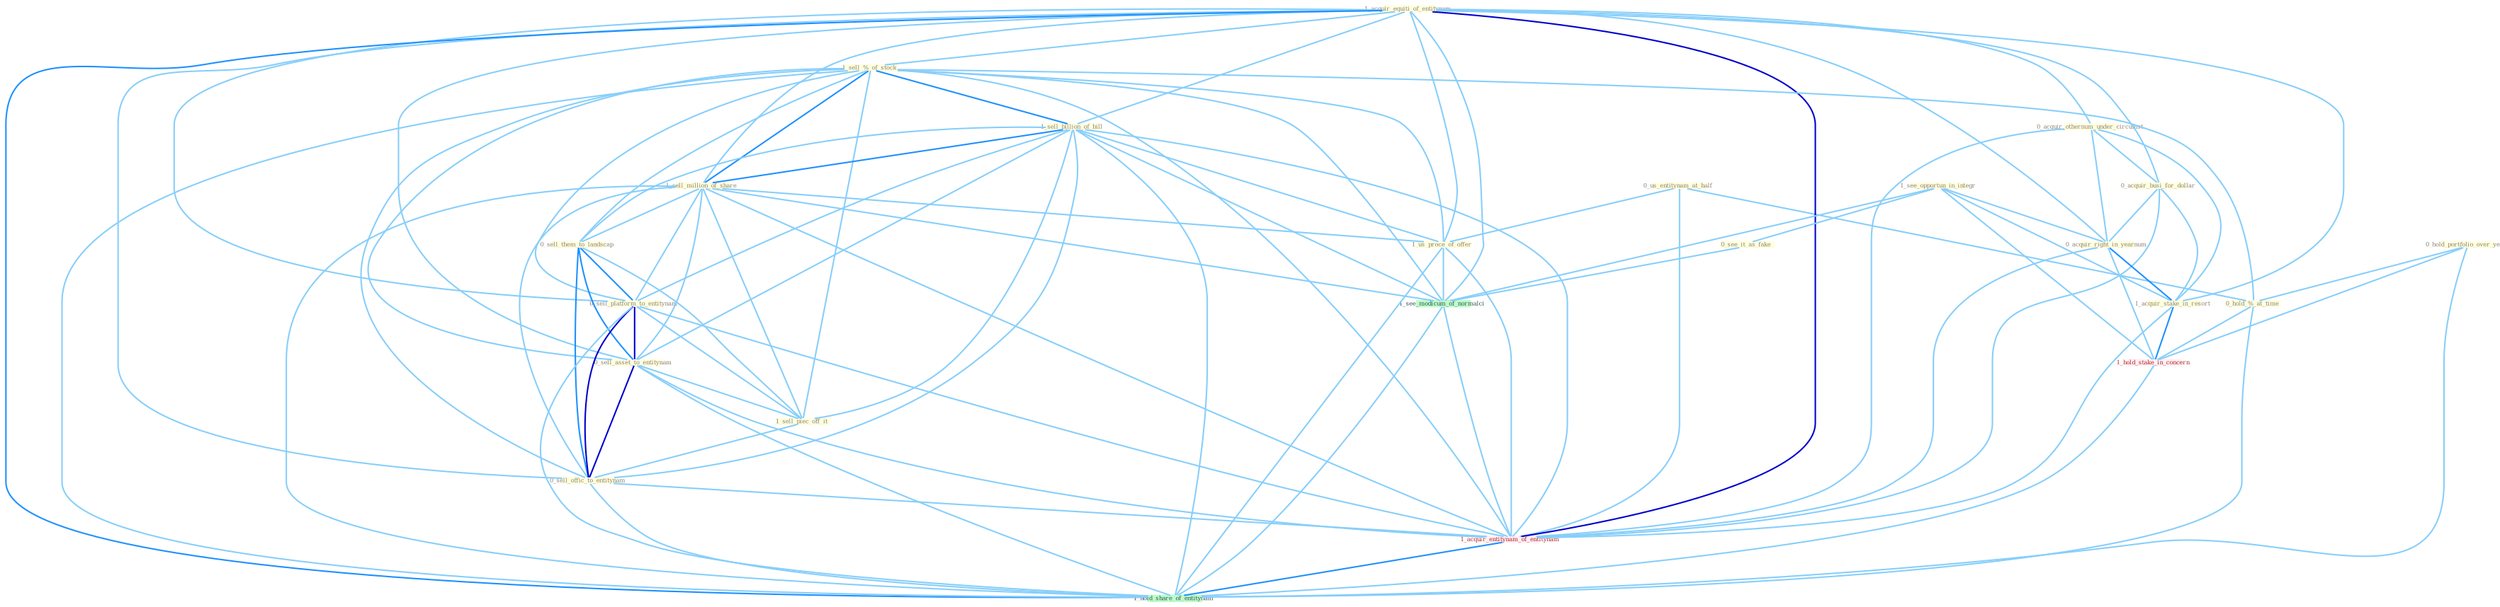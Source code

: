 Graph G{ 
    node
    [shape=polygon,style=filled,width=.5,height=.06,color="#BDFCC9",fixedsize=true,fontsize=4,
    fontcolor="#2f4f4f"];
    {node
    [color="#ffffe0", fontcolor="#8b7d6b"] "0_us_entitynam_at_half " "1_acquir_equiti_of_entitynam " "0_hold_portfolio_over_year " "1_sell_%_of_stock " "0_acquir_othernum_under_circumst " "0_acquir_busi_for_dollar " "1_sell_billion_of_bill " "1_sell_million_of_share " "0_sell_them_to_landscap " "1_us_proce_of_offer " "0_hold_%_at_time " "0_sell_platform_to_entitynam " "0_sell_asset_to_entitynam " "1_sell_piec_off_it " "1_see_opportun_in_integr " "0_see_it_as_fake " "0_acquir_right_in_yearnum " "0_sell_offic_to_entitynam " "1_acquir_stake_in_resort "}
{node [color="#fff0f5", fontcolor="#b22222"] "1_hold_stake_in_concern " "1_acquir_entitynam_of_entitynam "}
edge [color="#B0E2FF"];

	"0_us_entitynam_at_half " -- "1_us_proce_of_offer " [w="1", color="#87cefa" ];
	"0_us_entitynam_at_half " -- "0_hold_%_at_time " [w="1", color="#87cefa" ];
	"0_us_entitynam_at_half " -- "1_acquir_entitynam_of_entitynam " [w="1", color="#87cefa" ];
	"1_acquir_equiti_of_entitynam " -- "1_sell_%_of_stock " [w="1", color="#87cefa" ];
	"1_acquir_equiti_of_entitynam " -- "0_acquir_othernum_under_circumst " [w="1", color="#87cefa" ];
	"1_acquir_equiti_of_entitynam " -- "0_acquir_busi_for_dollar " [w="1", color="#87cefa" ];
	"1_acquir_equiti_of_entitynam " -- "1_sell_billion_of_bill " [w="1", color="#87cefa" ];
	"1_acquir_equiti_of_entitynam " -- "1_sell_million_of_share " [w="1", color="#87cefa" ];
	"1_acquir_equiti_of_entitynam " -- "1_us_proce_of_offer " [w="1", color="#87cefa" ];
	"1_acquir_equiti_of_entitynam " -- "0_sell_platform_to_entitynam " [w="1", color="#87cefa" ];
	"1_acquir_equiti_of_entitynam " -- "0_sell_asset_to_entitynam " [w="1", color="#87cefa" ];
	"1_acquir_equiti_of_entitynam " -- "0_acquir_right_in_yearnum " [w="1", color="#87cefa" ];
	"1_acquir_equiti_of_entitynam " -- "0_sell_offic_to_entitynam " [w="1", color="#87cefa" ];
	"1_acquir_equiti_of_entitynam " -- "1_acquir_stake_in_resort " [w="1", color="#87cefa" ];
	"1_acquir_equiti_of_entitynam " -- "1_see_modicum_of_normalci " [w="1", color="#87cefa" ];
	"1_acquir_equiti_of_entitynam " -- "1_acquir_entitynam_of_entitynam " [w="3", color="#0000cd" , len=0.6];
	"1_acquir_equiti_of_entitynam " -- "1_hold_share_of_entitynam " [w="2", color="#1e90ff" , len=0.8];
	"0_hold_portfolio_over_year " -- "0_hold_%_at_time " [w="1", color="#87cefa" ];
	"0_hold_portfolio_over_year " -- "1_hold_stake_in_concern " [w="1", color="#87cefa" ];
	"0_hold_portfolio_over_year " -- "1_hold_share_of_entitynam " [w="1", color="#87cefa" ];
	"1_sell_%_of_stock " -- "1_sell_billion_of_bill " [w="2", color="#1e90ff" , len=0.8];
	"1_sell_%_of_stock " -- "1_sell_million_of_share " [w="2", color="#1e90ff" , len=0.8];
	"1_sell_%_of_stock " -- "0_sell_them_to_landscap " [w="1", color="#87cefa" ];
	"1_sell_%_of_stock " -- "1_us_proce_of_offer " [w="1", color="#87cefa" ];
	"1_sell_%_of_stock " -- "0_hold_%_at_time " [w="1", color="#87cefa" ];
	"1_sell_%_of_stock " -- "0_sell_platform_to_entitynam " [w="1", color="#87cefa" ];
	"1_sell_%_of_stock " -- "0_sell_asset_to_entitynam " [w="1", color="#87cefa" ];
	"1_sell_%_of_stock " -- "1_sell_piec_off_it " [w="1", color="#87cefa" ];
	"1_sell_%_of_stock " -- "0_sell_offic_to_entitynam " [w="1", color="#87cefa" ];
	"1_sell_%_of_stock " -- "1_see_modicum_of_normalci " [w="1", color="#87cefa" ];
	"1_sell_%_of_stock " -- "1_acquir_entitynam_of_entitynam " [w="1", color="#87cefa" ];
	"1_sell_%_of_stock " -- "1_hold_share_of_entitynam " [w="1", color="#87cefa" ];
	"0_acquir_othernum_under_circumst " -- "0_acquir_busi_for_dollar " [w="1", color="#87cefa" ];
	"0_acquir_othernum_under_circumst " -- "0_acquir_right_in_yearnum " [w="1", color="#87cefa" ];
	"0_acquir_othernum_under_circumst " -- "1_acquir_stake_in_resort " [w="1", color="#87cefa" ];
	"0_acquir_othernum_under_circumst " -- "1_acquir_entitynam_of_entitynam " [w="1", color="#87cefa" ];
	"0_acquir_busi_for_dollar " -- "0_acquir_right_in_yearnum " [w="1", color="#87cefa" ];
	"0_acquir_busi_for_dollar " -- "1_acquir_stake_in_resort " [w="1", color="#87cefa" ];
	"0_acquir_busi_for_dollar " -- "1_acquir_entitynam_of_entitynam " [w="1", color="#87cefa" ];
	"1_sell_billion_of_bill " -- "1_sell_million_of_share " [w="2", color="#1e90ff" , len=0.8];
	"1_sell_billion_of_bill " -- "0_sell_them_to_landscap " [w="1", color="#87cefa" ];
	"1_sell_billion_of_bill " -- "1_us_proce_of_offer " [w="1", color="#87cefa" ];
	"1_sell_billion_of_bill " -- "0_sell_platform_to_entitynam " [w="1", color="#87cefa" ];
	"1_sell_billion_of_bill " -- "0_sell_asset_to_entitynam " [w="1", color="#87cefa" ];
	"1_sell_billion_of_bill " -- "1_sell_piec_off_it " [w="1", color="#87cefa" ];
	"1_sell_billion_of_bill " -- "0_sell_offic_to_entitynam " [w="1", color="#87cefa" ];
	"1_sell_billion_of_bill " -- "1_see_modicum_of_normalci " [w="1", color="#87cefa" ];
	"1_sell_billion_of_bill " -- "1_acquir_entitynam_of_entitynam " [w="1", color="#87cefa" ];
	"1_sell_billion_of_bill " -- "1_hold_share_of_entitynam " [w="1", color="#87cefa" ];
	"1_sell_million_of_share " -- "0_sell_them_to_landscap " [w="1", color="#87cefa" ];
	"1_sell_million_of_share " -- "1_us_proce_of_offer " [w="1", color="#87cefa" ];
	"1_sell_million_of_share " -- "0_sell_platform_to_entitynam " [w="1", color="#87cefa" ];
	"1_sell_million_of_share " -- "0_sell_asset_to_entitynam " [w="1", color="#87cefa" ];
	"1_sell_million_of_share " -- "1_sell_piec_off_it " [w="1", color="#87cefa" ];
	"1_sell_million_of_share " -- "0_sell_offic_to_entitynam " [w="1", color="#87cefa" ];
	"1_sell_million_of_share " -- "1_see_modicum_of_normalci " [w="1", color="#87cefa" ];
	"1_sell_million_of_share " -- "1_acquir_entitynam_of_entitynam " [w="1", color="#87cefa" ];
	"1_sell_million_of_share " -- "1_hold_share_of_entitynam " [w="1", color="#87cefa" ];
	"0_sell_them_to_landscap " -- "0_sell_platform_to_entitynam " [w="2", color="#1e90ff" , len=0.8];
	"0_sell_them_to_landscap " -- "0_sell_asset_to_entitynam " [w="2", color="#1e90ff" , len=0.8];
	"0_sell_them_to_landscap " -- "1_sell_piec_off_it " [w="1", color="#87cefa" ];
	"0_sell_them_to_landscap " -- "0_sell_offic_to_entitynam " [w="2", color="#1e90ff" , len=0.8];
	"1_us_proce_of_offer " -- "1_see_modicum_of_normalci " [w="1", color="#87cefa" ];
	"1_us_proce_of_offer " -- "1_acquir_entitynam_of_entitynam " [w="1", color="#87cefa" ];
	"1_us_proce_of_offer " -- "1_hold_share_of_entitynam " [w="1", color="#87cefa" ];
	"0_hold_%_at_time " -- "1_hold_stake_in_concern " [w="1", color="#87cefa" ];
	"0_hold_%_at_time " -- "1_hold_share_of_entitynam " [w="1", color="#87cefa" ];
	"0_sell_platform_to_entitynam " -- "0_sell_asset_to_entitynam " [w="3", color="#0000cd" , len=0.6];
	"0_sell_platform_to_entitynam " -- "1_sell_piec_off_it " [w="1", color="#87cefa" ];
	"0_sell_platform_to_entitynam " -- "0_sell_offic_to_entitynam " [w="3", color="#0000cd" , len=0.6];
	"0_sell_platform_to_entitynam " -- "1_acquir_entitynam_of_entitynam " [w="1", color="#87cefa" ];
	"0_sell_platform_to_entitynam " -- "1_hold_share_of_entitynam " [w="1", color="#87cefa" ];
	"0_sell_asset_to_entitynam " -- "1_sell_piec_off_it " [w="1", color="#87cefa" ];
	"0_sell_asset_to_entitynam " -- "0_sell_offic_to_entitynam " [w="3", color="#0000cd" , len=0.6];
	"0_sell_asset_to_entitynam " -- "1_acquir_entitynam_of_entitynam " [w="1", color="#87cefa" ];
	"0_sell_asset_to_entitynam " -- "1_hold_share_of_entitynam " [w="1", color="#87cefa" ];
	"1_sell_piec_off_it " -- "0_sell_offic_to_entitynam " [w="1", color="#87cefa" ];
	"1_see_opportun_in_integr " -- "0_see_it_as_fake " [w="1", color="#87cefa" ];
	"1_see_opportun_in_integr " -- "0_acquir_right_in_yearnum " [w="1", color="#87cefa" ];
	"1_see_opportun_in_integr " -- "1_acquir_stake_in_resort " [w="1", color="#87cefa" ];
	"1_see_opportun_in_integr " -- "1_hold_stake_in_concern " [w="1", color="#87cefa" ];
	"1_see_opportun_in_integr " -- "1_see_modicum_of_normalci " [w="1", color="#87cefa" ];
	"0_see_it_as_fake " -- "1_see_modicum_of_normalci " [w="1", color="#87cefa" ];
	"0_acquir_right_in_yearnum " -- "1_acquir_stake_in_resort " [w="2", color="#1e90ff" , len=0.8];
	"0_acquir_right_in_yearnum " -- "1_hold_stake_in_concern " [w="1", color="#87cefa" ];
	"0_acquir_right_in_yearnum " -- "1_acquir_entitynam_of_entitynam " [w="1", color="#87cefa" ];
	"0_sell_offic_to_entitynam " -- "1_acquir_entitynam_of_entitynam " [w="1", color="#87cefa" ];
	"0_sell_offic_to_entitynam " -- "1_hold_share_of_entitynam " [w="1", color="#87cefa" ];
	"1_acquir_stake_in_resort " -- "1_hold_stake_in_concern " [w="2", color="#1e90ff" , len=0.8];
	"1_acquir_stake_in_resort " -- "1_acquir_entitynam_of_entitynam " [w="1", color="#87cefa" ];
	"1_hold_stake_in_concern " -- "1_hold_share_of_entitynam " [w="1", color="#87cefa" ];
	"1_see_modicum_of_normalci " -- "1_acquir_entitynam_of_entitynam " [w="1", color="#87cefa" ];
	"1_see_modicum_of_normalci " -- "1_hold_share_of_entitynam " [w="1", color="#87cefa" ];
	"1_acquir_entitynam_of_entitynam " -- "1_hold_share_of_entitynam " [w="2", color="#1e90ff" , len=0.8];
}